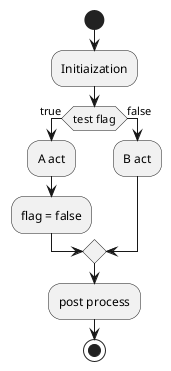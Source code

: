 @startuml
start
:Initiaization;
if(test flag) then (true)
    :A act;
    :flag = false;
else (false)
    :B act;
endif
:post process;
stop
@enduml
